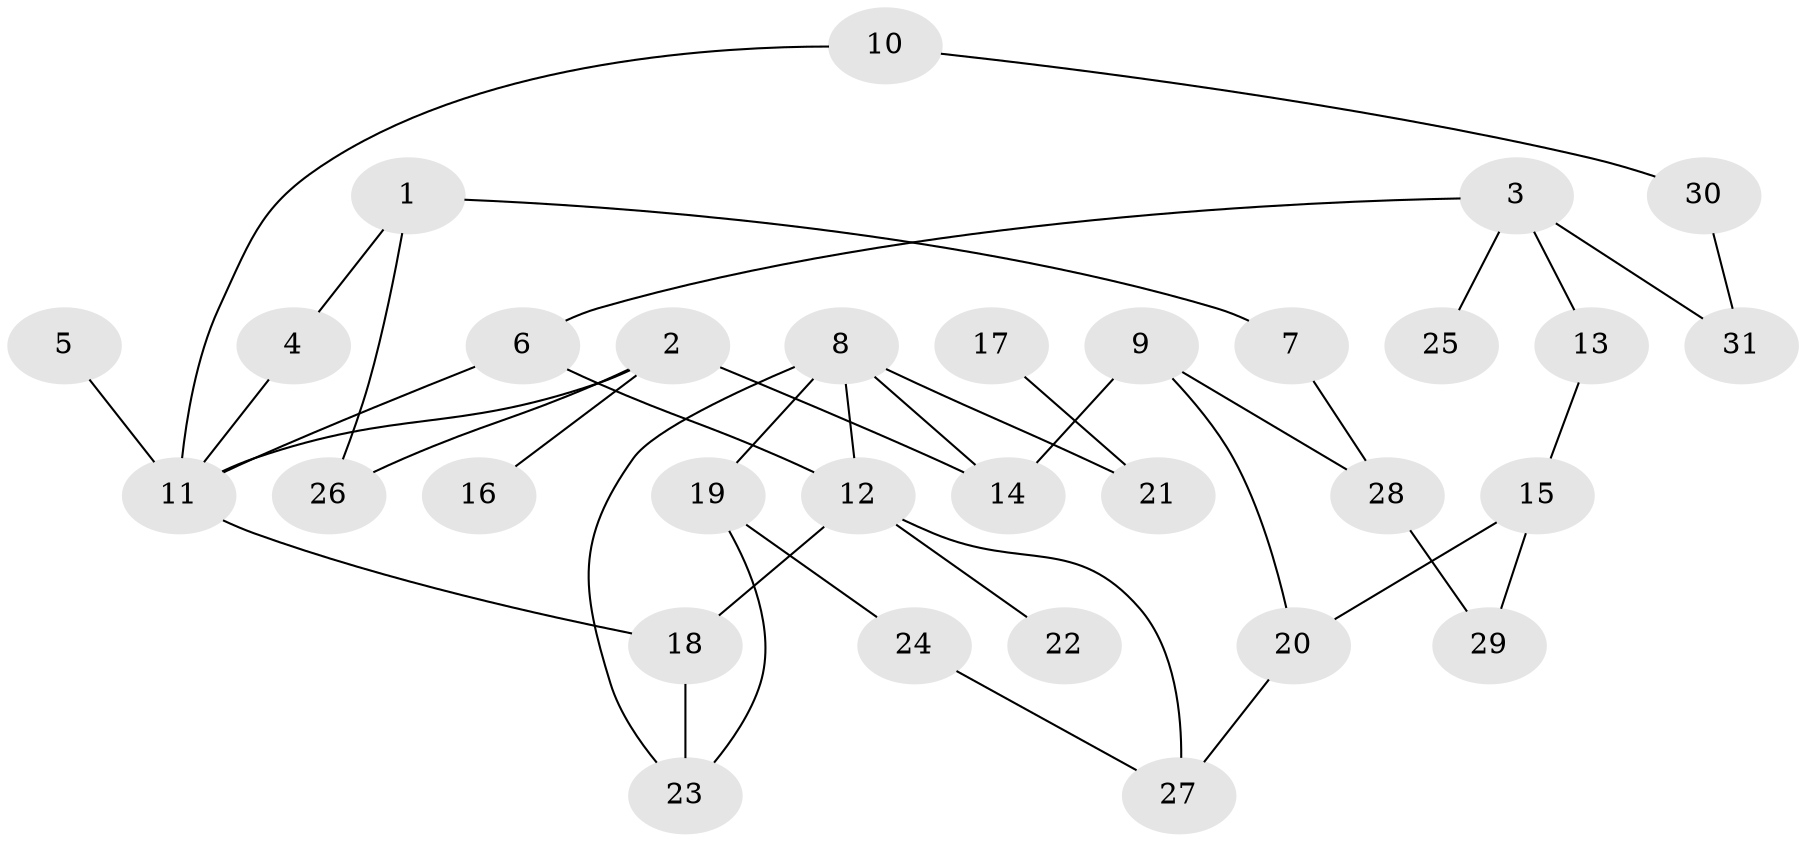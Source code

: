 // original degree distribution, {3: 0.2631578947368421, 7: 0.017543859649122806, 2: 0.21052631578947367, 4: 0.14035087719298245, 1: 0.3508771929824561, 6: 0.017543859649122806}
// Generated by graph-tools (version 1.1) at 2025/36/03/04/25 23:36:06]
// undirected, 31 vertices, 41 edges
graph export_dot {
  node [color=gray90,style=filled];
  1;
  2;
  3;
  4;
  5;
  6;
  7;
  8;
  9;
  10;
  11;
  12;
  13;
  14;
  15;
  16;
  17;
  18;
  19;
  20;
  21;
  22;
  23;
  24;
  25;
  26;
  27;
  28;
  29;
  30;
  31;
  1 -- 4 [weight=1.0];
  1 -- 7 [weight=1.0];
  1 -- 26 [weight=1.0];
  2 -- 11 [weight=1.0];
  2 -- 14 [weight=1.0];
  2 -- 16 [weight=1.0];
  2 -- 26 [weight=1.0];
  3 -- 6 [weight=1.0];
  3 -- 13 [weight=1.0];
  3 -- 25 [weight=1.0];
  3 -- 31 [weight=1.0];
  4 -- 11 [weight=1.0];
  5 -- 11 [weight=1.0];
  6 -- 11 [weight=1.0];
  6 -- 12 [weight=1.0];
  7 -- 28 [weight=1.0];
  8 -- 12 [weight=1.0];
  8 -- 14 [weight=1.0];
  8 -- 19 [weight=1.0];
  8 -- 21 [weight=1.0];
  8 -- 23 [weight=1.0];
  9 -- 14 [weight=1.0];
  9 -- 20 [weight=1.0];
  9 -- 28 [weight=1.0];
  10 -- 11 [weight=1.0];
  10 -- 30 [weight=1.0];
  11 -- 18 [weight=1.0];
  12 -- 18 [weight=1.0];
  12 -- 22 [weight=1.0];
  12 -- 27 [weight=1.0];
  13 -- 15 [weight=1.0];
  15 -- 20 [weight=1.0];
  15 -- 29 [weight=1.0];
  17 -- 21 [weight=1.0];
  18 -- 23 [weight=1.0];
  19 -- 23 [weight=1.0];
  19 -- 24 [weight=1.0];
  20 -- 27 [weight=1.0];
  24 -- 27 [weight=1.0];
  28 -- 29 [weight=1.0];
  30 -- 31 [weight=1.0];
}
